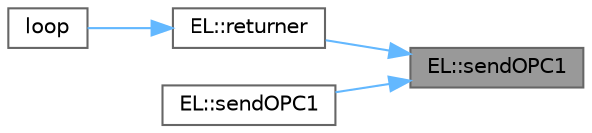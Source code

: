 digraph "EL::sendOPC1"
{
 // LATEX_PDF_SIZE
  bgcolor="transparent";
  edge [fontname=Helvetica,fontsize=10,labelfontname=Helvetica,labelfontsize=10];
  node [fontname=Helvetica,fontsize=10,shape=box,height=0.2,width=0.4];
  rankdir="RL";
  Node1 [label="EL::sendOPC1",height=0.2,width=0.4,color="gray40", fillcolor="grey60", style="filled", fontcolor="black",tooltip=" "];
  Node1 -> Node2 [dir="back",color="steelblue1",style="solid"];
  Node2 [label="EL::returner",height=0.2,width=0.4,color="grey40", fillcolor="white", style="filled",URL="$class_e_l.html#a54d6de75eb5743e2d80dbe81c93993ed",tooltip=" "];
  Node2 -> Node3 [dir="back",color="steelblue1",style="solid"];
  Node3 [label="loop",height=0.2,width=0.4,color="grey40", fillcolor="white", style="filled",URL="$main_8cpp.html#afe461d27b9c48d5921c00d521181f12f",tooltip=" "];
  Node1 -> Node4 [dir="back",color="steelblue1",style="solid"];
  Node4 [label="EL::sendOPC1",height=0.2,width=0.4,color="grey40", fillcolor="white", style="filled",URL="$class_e_l.html#a18b96ff082a6ce4248cd8ad6202a2b8a",tooltip=" "];
}
